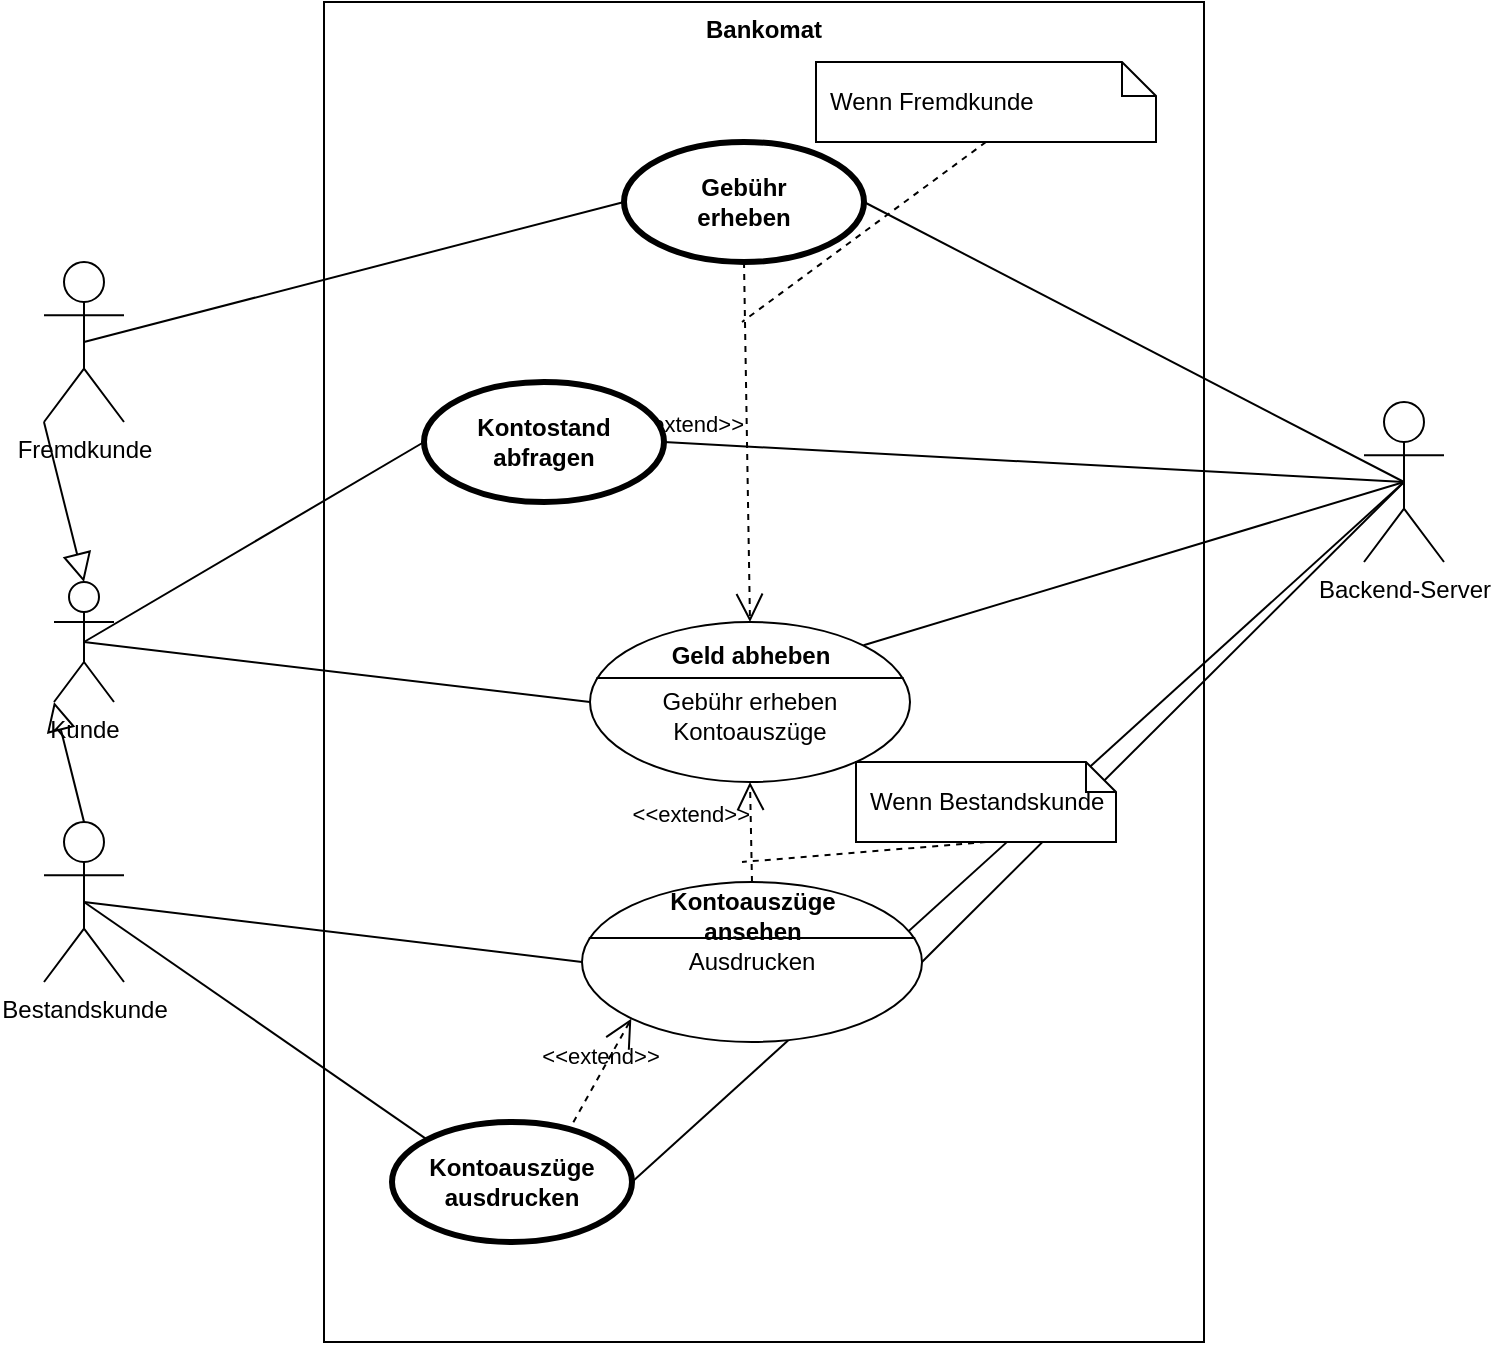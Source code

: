 <mxfile version="20.3.7" type="device"><diagram id="1I7E_M6tZ-hSiWwhl1q2" name="Page-1"><mxGraphModel dx="1278" dy="539" grid="1" gridSize="10" guides="1" tooltips="1" connect="1" arrows="1" fold="1" page="1" pageScale="1" pageWidth="827" pageHeight="1169" math="0" shadow="0"><root><mxCell id="0"/><mxCell id="1" parent="0"/><mxCell id="aERWcObREoIKDKg3kJqh-1" value="Bankomat" style="shape=rect;html=1;verticalAlign=top;fontStyle=1;whiteSpace=wrap;align=center;" parent="1" vertex="1"><mxGeometry x="200" y="40" width="440" height="670" as="geometry"/></mxCell><mxCell id="QP0NpjEc2HffuT7rwJp--13" value="" style="edgeStyle=none;html=1;endArrow=none;verticalAlign=bottom;rounded=0;entryX=1;entryY=0.5;entryDx=0;entryDy=0;exitX=0.5;exitY=0.5;exitDx=0;exitDy=0;exitPerimeter=0;" edge="1" parent="1" source="aERWcObREoIKDKg3kJqh-23" target="aERWcObREoIKDKg3kJqh-21"><mxGeometry width="160" relative="1" as="geometry"><mxPoint x="330" y="470" as="sourcePoint"/><mxPoint x="490" y="470" as="targetPoint"/></mxGeometry></mxCell><mxCell id="aERWcObREoIKDKg3kJqh-3" value="Fremdkunde" style="shape=umlActor;html=1;verticalLabelPosition=bottom;verticalAlign=top;align=center;" parent="1" vertex="1"><mxGeometry x="60" y="170" width="40" height="80" as="geometry"/></mxCell><mxCell id="aERWcObREoIKDKg3kJqh-5" value="&lt;br&gt;Gebühr erheben&lt;br&gt;Kontoauszüge" style="html=1;shape=mxgraph.sysml.useCaseExtPt;whiteSpace=wrap;align=center;" parent="1" vertex="1"><mxGeometry x="333" y="350" width="160" height="80" as="geometry"/></mxCell><mxCell id="aERWcObREoIKDKg3kJqh-6" value="Geld abheben" style="resizable=0;html=1;verticalAlign=middle;align=center;labelBackgroundColor=none;fontStyle=1;" parent="aERWcObREoIKDKg3kJqh-5" connectable="0" vertex="1"><mxGeometry x="80" y="17" as="geometry"/></mxCell><mxCell id="aERWcObREoIKDKg3kJqh-7" value="Gebühr&lt;br&gt;erheben" style="shape=ellipse;html=1;strokeWidth=3;fontStyle=1;whiteSpace=wrap;align=center;perimeter=ellipsePerimeter;" parent="1" vertex="1"><mxGeometry x="350" y="110" width="120" height="60" as="geometry"/></mxCell><mxCell id="aERWcObREoIKDKg3kJqh-8" value="Wenn Fremdkunde" style="shape=note;size=17;spacingLeft=5;align=left;whiteSpace=wrap;" parent="1" vertex="1"><mxGeometry x="446" y="70" width="170" height="40" as="geometry"/></mxCell><mxCell id="aERWcObREoIKDKg3kJqh-9" value="&amp;lt;&amp;lt;extend&amp;gt;&amp;gt;" style="align=right;html=1;verticalAlign=bottom;rounded=0;labelBackgroundColor=none;endArrow=open;endSize=12;dashed=1;entryX=0.5;entryY=0;entryDx=0;entryDy=0;entryPerimeter=0;exitX=0.5;exitY=1;exitDx=0;exitDy=0;" parent="1" source="aERWcObREoIKDKg3kJqh-7" target="aERWcObREoIKDKg3kJqh-5" edge="1"><mxGeometry relative="1" as="geometry"><mxPoint x="289" y="470" as="targetPoint"/><mxPoint x="449" y="470" as="sourcePoint"/></mxGeometry></mxCell><mxCell id="aERWcObREoIKDKg3kJqh-10" value="" style="edgeStyle=none;html=1;endArrow=none;rounded=0;labelBackgroundColor=none;dashed=1;exitX=0.5;exitY=1;" parent="1" source="aERWcObREoIKDKg3kJqh-8" edge="1"><mxGeometry relative="1" as="geometry"><mxPoint x="409" y="200" as="targetPoint"/></mxGeometry></mxCell><mxCell id="aERWcObREoIKDKg3kJqh-16" value="&amp;lt;&amp;lt;extend&amp;gt;&amp;gt;" style="align=right;html=1;verticalAlign=bottom;rounded=0;labelBackgroundColor=none;endArrow=open;endSize=12;dashed=1;entryX=0.5;entryY=1;entryDx=0;entryDy=0;entryPerimeter=0;exitX=0.5;exitY=0;exitDx=0;exitDy=0;exitPerimeter=0;" parent="1" source="aERWcObREoIKDKg3kJqh-18" target="aERWcObREoIKDKg3kJqh-5" edge="1"><mxGeometry relative="1" as="geometry"><mxPoint x="399" y="750" as="targetPoint"/><mxPoint x="413" y="520" as="sourcePoint"/></mxGeometry></mxCell><mxCell id="aERWcObREoIKDKg3kJqh-17" value="" style="edgeStyle=none;html=1;endArrow=none;rounded=0;labelBackgroundColor=none;dashed=1;exitX=0.5;exitY=1;" parent="1" source="aERWcObREoIKDKg3kJqh-15" edge="1"><mxGeometry relative="1" as="geometry"><mxPoint x="409" y="470" as="targetPoint"/></mxGeometry></mxCell><mxCell id="aERWcObREoIKDKg3kJqh-18" value="Ausdrucken" style="html=1;shape=mxgraph.sysml.useCaseExtPt;whiteSpace=wrap;align=center;" parent="1" vertex="1"><mxGeometry x="329" y="480" width="170" height="80" as="geometry"/></mxCell><mxCell id="aERWcObREoIKDKg3kJqh-19" value="Kontoauszüge&lt;br&gt;ansehen" style="resizable=0;html=1;verticalAlign=middle;align=center;labelBackgroundColor=none;fontStyle=1;" parent="aERWcObREoIKDKg3kJqh-18" connectable="0" vertex="1"><mxGeometry x="85" y="17" as="geometry"/></mxCell><mxCell id="aERWcObREoIKDKg3kJqh-21" value="Kontoauszüge&lt;br&gt;ausdrucken" style="shape=ellipse;html=1;strokeWidth=3;fontStyle=1;whiteSpace=wrap;align=center;perimeter=ellipsePerimeter;" parent="1" vertex="1"><mxGeometry x="234" y="600" width="120" height="60" as="geometry"/></mxCell><mxCell id="aERWcObREoIKDKg3kJqh-22" value="&amp;lt;&amp;lt;extend&amp;gt;&amp;gt;" style="edgeStyle=none;html=1;startArrow=open;endArrow=none;startSize=12;verticalAlign=bottom;dashed=1;labelBackgroundColor=none;rounded=0;entryX=0.74;entryY=0.057;entryDx=0;entryDy=0;entryPerimeter=0;exitX=0.145;exitY=0.855;exitDx=0;exitDy=0;exitPerimeter=0;" parent="1" source="aERWcObREoIKDKg3kJqh-18" target="aERWcObREoIKDKg3kJqh-21" edge="1"><mxGeometry width="160" relative="1" as="geometry"><mxPoint x="329" y="460" as="sourcePoint"/><mxPoint x="489" y="460" as="targetPoint"/></mxGeometry></mxCell><mxCell id="aERWcObREoIKDKg3kJqh-23" value="Backend-Server" style="shape=umlActor;html=1;verticalLabelPosition=bottom;verticalAlign=top;align=center;" parent="1" vertex="1"><mxGeometry x="720" y="240" width="40" height="80" as="geometry"/></mxCell><mxCell id="aERWcObREoIKDKg3kJqh-24" value="Kontostand&lt;br&gt;abfragen" style="shape=ellipse;html=1;strokeWidth=3;fontStyle=1;whiteSpace=wrap;align=center;perimeter=ellipsePerimeter;" parent="1" vertex="1"><mxGeometry x="250" y="230" width="120" height="60" as="geometry"/></mxCell><mxCell id="QP0NpjEc2HffuT7rwJp--1" value="Bestandskunde" style="shape=umlActor;html=1;verticalLabelPosition=bottom;verticalAlign=top;align=center;" vertex="1" parent="1"><mxGeometry x="60" y="450" width="40" height="80" as="geometry"/></mxCell><mxCell id="QP0NpjEc2HffuT7rwJp--4" value="" style="edgeStyle=none;html=1;endArrow=none;verticalAlign=bottom;rounded=0;exitX=0.5;exitY=0.5;exitDx=0;exitDy=0;exitPerimeter=0;entryX=0;entryY=0.5;entryDx=0;entryDy=0;" edge="1" parent="1" source="aERWcObREoIKDKg3kJqh-3" target="aERWcObREoIKDKg3kJqh-7"><mxGeometry width="160" relative="1" as="geometry"><mxPoint x="330" y="370" as="sourcePoint"/><mxPoint x="490" y="370" as="targetPoint"/></mxGeometry></mxCell><mxCell id="QP0NpjEc2HffuT7rwJp--6" value="" style="edgeStyle=none;html=1;endArrow=none;verticalAlign=bottom;rounded=0;exitX=0.5;exitY=0.5;exitDx=0;exitDy=0;exitPerimeter=0;entryX=0;entryY=0.5;entryDx=0;entryDy=0;entryPerimeter=0;" edge="1" parent="1" source="QP0NpjEc2HffuT7rwJp--1" target="aERWcObREoIKDKg3kJqh-18"><mxGeometry width="160" relative="1" as="geometry"><mxPoint x="330" y="460" as="sourcePoint"/><mxPoint x="490" y="460" as="targetPoint"/></mxGeometry></mxCell><mxCell id="QP0NpjEc2HffuT7rwJp--8" value="" style="edgeStyle=none;html=1;endArrow=none;verticalAlign=bottom;rounded=0;exitX=0.5;exitY=0.5;exitDx=0;exitDy=0;exitPerimeter=0;entryX=0;entryY=0;entryDx=0;entryDy=0;" edge="1" parent="1" source="QP0NpjEc2HffuT7rwJp--1" target="aERWcObREoIKDKg3kJqh-21"><mxGeometry width="160" relative="1" as="geometry"><mxPoint x="330" y="460" as="sourcePoint"/><mxPoint x="490" y="460" as="targetPoint"/></mxGeometry></mxCell><mxCell id="QP0NpjEc2HffuT7rwJp--9" value="" style="edgeStyle=none;html=1;endArrow=none;verticalAlign=bottom;rounded=0;entryX=0.5;entryY=0.5;entryDx=0;entryDy=0;entryPerimeter=0;exitX=1;exitY=0.5;exitDx=0;exitDy=0;" edge="1" parent="1" source="aERWcObREoIKDKg3kJqh-7" target="aERWcObREoIKDKg3kJqh-23"><mxGeometry width="160" relative="1" as="geometry"><mxPoint x="330" y="260" as="sourcePoint"/><mxPoint x="490" y="260" as="targetPoint"/></mxGeometry></mxCell><mxCell id="QP0NpjEc2HffuT7rwJp--10" value="" style="edgeStyle=none;html=1;endArrow=none;verticalAlign=bottom;rounded=0;entryX=0.5;entryY=0.5;entryDx=0;entryDy=0;entryPerimeter=0;exitX=1;exitY=0.5;exitDx=0;exitDy=0;" edge="1" parent="1" source="aERWcObREoIKDKg3kJqh-24" target="aERWcObREoIKDKg3kJqh-23"><mxGeometry width="160" relative="1" as="geometry"><mxPoint x="330" y="260" as="sourcePoint"/><mxPoint x="490" y="260" as="targetPoint"/></mxGeometry></mxCell><mxCell id="QP0NpjEc2HffuT7rwJp--11" value="" style="edgeStyle=none;html=1;endArrow=none;verticalAlign=bottom;rounded=0;entryX=0.5;entryY=0.5;entryDx=0;entryDy=0;entryPerimeter=0;exitX=0.855;exitY=0.145;exitDx=0;exitDy=0;exitPerimeter=0;" edge="1" parent="1" source="aERWcObREoIKDKg3kJqh-5" target="aERWcObREoIKDKg3kJqh-23"><mxGeometry width="160" relative="1" as="geometry"><mxPoint x="330" y="260" as="sourcePoint"/><mxPoint x="490" y="260" as="targetPoint"/></mxGeometry></mxCell><mxCell id="QP0NpjEc2HffuT7rwJp--12" value="" style="edgeStyle=none;html=1;endArrow=none;verticalAlign=bottom;rounded=0;exitX=1;exitY=0.5;exitDx=0;exitDy=0;exitPerimeter=0;entryX=0.5;entryY=0.5;entryDx=0;entryDy=0;entryPerimeter=0;" edge="1" parent="1" source="aERWcObREoIKDKg3kJqh-18" target="aERWcObREoIKDKg3kJqh-23"><mxGeometry width="160" relative="1" as="geometry"><mxPoint x="330" y="460" as="sourcePoint"/><mxPoint x="490" y="460" as="targetPoint"/></mxGeometry></mxCell><mxCell id="aERWcObREoIKDKg3kJqh-15" value="Wenn Bestandskunde" style="shape=note;size=15;spacingLeft=5;align=left;whiteSpace=wrap;" parent="1" vertex="1"><mxGeometry x="466" y="420" width="130" height="40" as="geometry"/></mxCell><mxCell id="QP0NpjEc2HffuT7rwJp--15" value="Kunde" style="shape=umlActor;html=1;verticalLabelPosition=bottom;verticalAlign=top;align=center;" vertex="1" parent="1"><mxGeometry x="65" y="330" width="30" height="60" as="geometry"/></mxCell><mxCell id="QP0NpjEc2HffuT7rwJp--18" value="" style="edgeStyle=none;html=1;endArrow=none;verticalAlign=bottom;rounded=0;exitX=0.5;exitY=0.5;exitDx=0;exitDy=0;exitPerimeter=0;entryX=0;entryY=0.5;entryDx=0;entryDy=0;entryPerimeter=0;" edge="1" parent="1" source="QP0NpjEc2HffuT7rwJp--15" target="aERWcObREoIKDKg3kJqh-5"><mxGeometry width="160" relative="1" as="geometry"><mxPoint x="330" y="370" as="sourcePoint"/><mxPoint x="490" y="370" as="targetPoint"/></mxGeometry></mxCell><mxCell id="QP0NpjEc2HffuT7rwJp--19" value="" style="edgeStyle=none;html=1;endArrow=none;verticalAlign=bottom;rounded=0;exitX=0.5;exitY=0.5;exitDx=0;exitDy=0;exitPerimeter=0;entryX=0;entryY=0.5;entryDx=0;entryDy=0;" edge="1" parent="1" source="QP0NpjEc2HffuT7rwJp--15" target="aERWcObREoIKDKg3kJqh-24"><mxGeometry width="160" relative="1" as="geometry"><mxPoint x="330" y="370" as="sourcePoint"/><mxPoint x="490" y="370" as="targetPoint"/></mxGeometry></mxCell><mxCell id="QP0NpjEc2HffuT7rwJp--20" value="" style="edgeStyle=none;html=1;endArrow=block;endFill=0;endSize=12;verticalAlign=bottom;rounded=0;exitX=0.5;exitY=0;exitDx=0;exitDy=0;exitPerimeter=0;entryX=0;entryY=1;entryDx=0;entryDy=0;entryPerimeter=0;" edge="1" parent="1" source="QP0NpjEc2HffuT7rwJp--1" target="QP0NpjEc2HffuT7rwJp--15"><mxGeometry width="160" relative="1" as="geometry"><mxPoint x="330" y="370" as="sourcePoint"/><mxPoint x="490" y="370" as="targetPoint"/></mxGeometry></mxCell><mxCell id="QP0NpjEc2HffuT7rwJp--21" value="" style="edgeStyle=none;html=1;endArrow=block;endFill=0;endSize=12;verticalAlign=bottom;rounded=0;exitX=0;exitY=1;exitDx=0;exitDy=0;exitPerimeter=0;entryX=0.5;entryY=0;entryDx=0;entryDy=0;entryPerimeter=0;" edge="1" parent="1" source="aERWcObREoIKDKg3kJqh-3" target="QP0NpjEc2HffuT7rwJp--15"><mxGeometry width="160" relative="1" as="geometry"><mxPoint x="330" y="370" as="sourcePoint"/><mxPoint x="490" y="370" as="targetPoint"/></mxGeometry></mxCell></root></mxGraphModel></diagram></mxfile>